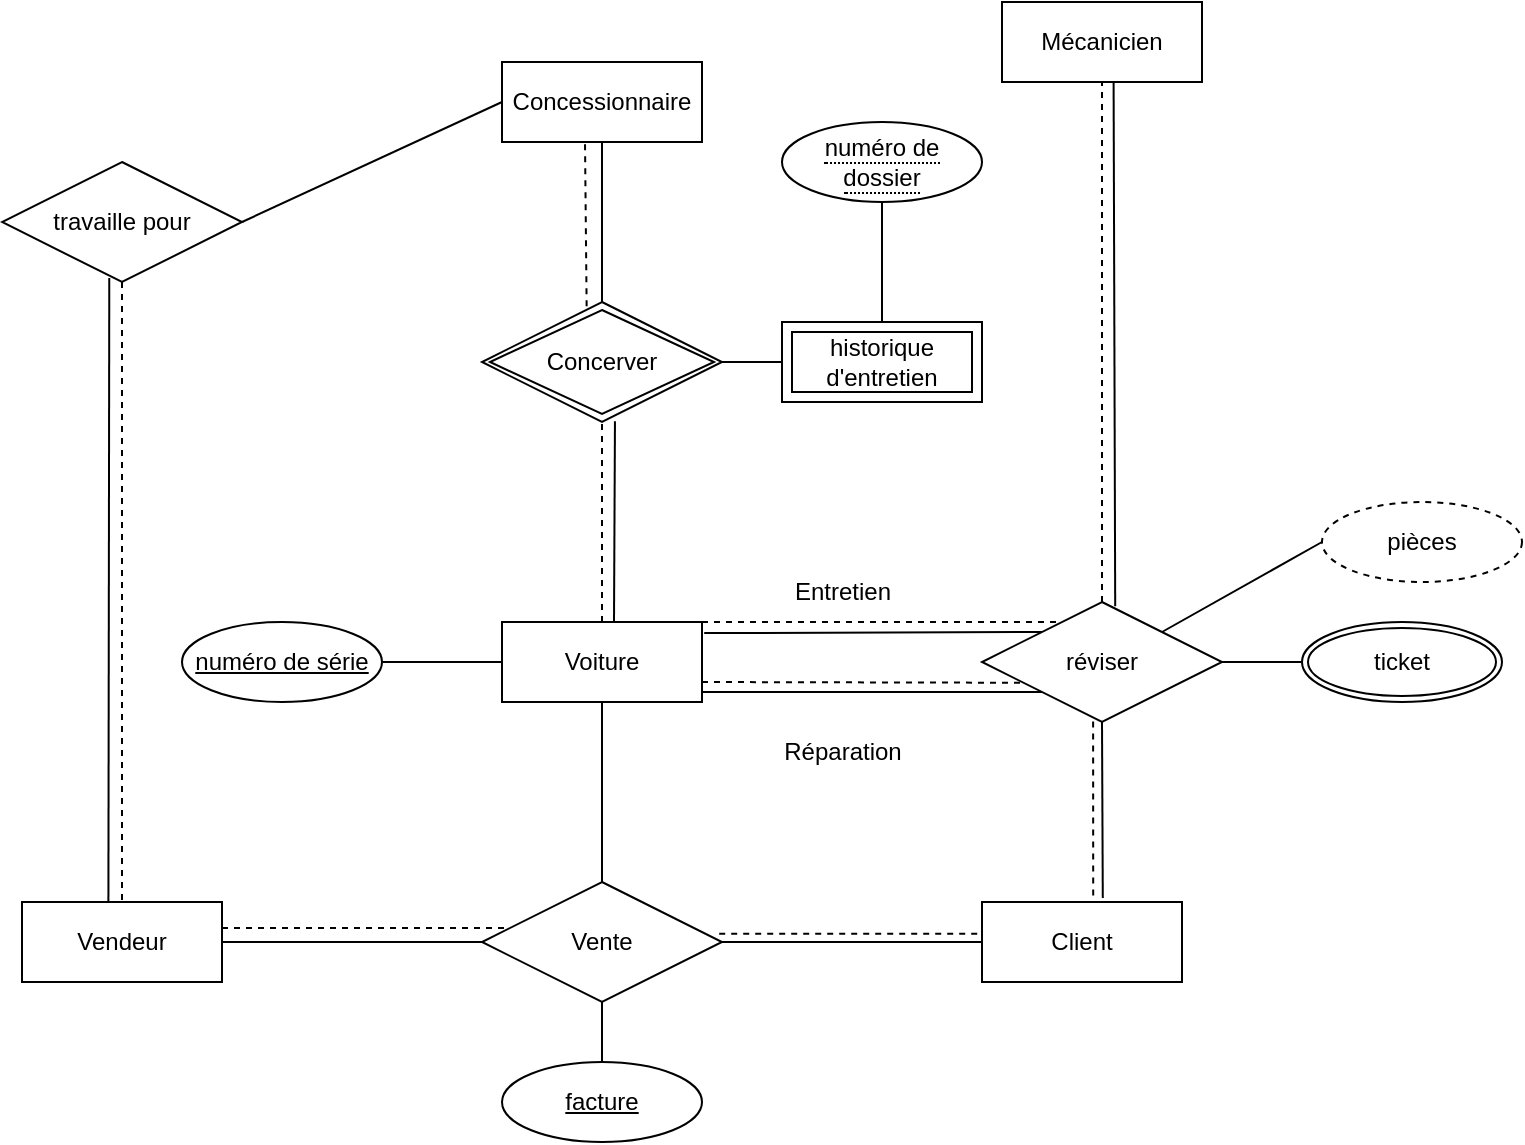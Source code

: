 <mxfile version="20.8.18" type="github" pages="3">
  <diagram id="R2lEEEUBdFMjLlhIrx00" name="Question 2">
    <mxGraphModel dx="1156" dy="1737" grid="1" gridSize="10" guides="1" tooltips="1" connect="1" arrows="1" fold="1" page="1" pageScale="1" pageWidth="850" pageHeight="1100" math="0" shadow="0" extFonts="Permanent Marker^https://fonts.googleapis.com/css?family=Permanent+Marker">
      <root>
        <mxCell id="0" />
        <mxCell id="1" parent="0" />
        <mxCell id="CKT0J3wuCYP9sG-c2fwP-2" value="Vendeur" style="whiteSpace=wrap;html=1;align=center;" parent="1" vertex="1">
          <mxGeometry x="400" y="330" width="100" height="40" as="geometry" />
        </mxCell>
        <mxCell id="CKT0J3wuCYP9sG-c2fwP-11" value="Voiture" style="whiteSpace=wrap;html=1;align=center;" parent="1" vertex="1">
          <mxGeometry x="640" y="190" width="100" height="40" as="geometry" />
        </mxCell>
        <mxCell id="CKT0J3wuCYP9sG-c2fwP-16" value="Vente" style="shape=rhombus;perimeter=rhombusPerimeter;whiteSpace=wrap;html=1;align=center;" parent="1" vertex="1">
          <mxGeometry x="630" y="320" width="120" height="60" as="geometry" />
        </mxCell>
        <mxCell id="CKT0J3wuCYP9sG-c2fwP-18" value="Client" style="whiteSpace=wrap;html=1;align=center;" parent="1" vertex="1">
          <mxGeometry x="880" y="330" width="100" height="40" as="geometry" />
        </mxCell>
        <mxCell id="CKT0J3wuCYP9sG-c2fwP-19" value="" style="endArrow=none;dashed=1;html=1;rounded=0;exitX=-0.024;exitY=0.397;exitDx=0;exitDy=0;entryX=0.966;entryY=0.432;entryDx=0;entryDy=0;entryPerimeter=0;exitPerimeter=0;" parent="1" source="CKT0J3wuCYP9sG-c2fwP-18" target="CKT0J3wuCYP9sG-c2fwP-16" edge="1">
          <mxGeometry width="50" height="50" relative="1" as="geometry">
            <mxPoint x="420" y="440" as="sourcePoint" />
            <mxPoint x="750" y="340" as="targetPoint" />
            <Array as="points" />
          </mxGeometry>
        </mxCell>
        <mxCell id="CKT0J3wuCYP9sG-c2fwP-20" value="" style="endArrow=none;html=1;rounded=0;entryX=1;entryY=0.5;entryDx=0;entryDy=0;exitX=0;exitY=0.5;exitDx=0;exitDy=0;" parent="1" edge="1" target="CKT0J3wuCYP9sG-c2fwP-16" source="CKT0J3wuCYP9sG-c2fwP-18">
          <mxGeometry width="50" height="50" relative="1" as="geometry">
            <mxPoint x="840" y="340" as="sourcePoint" />
            <mxPoint x="690" y="380" as="targetPoint" />
            <Array as="points" />
          </mxGeometry>
        </mxCell>
        <mxCell id="CKT0J3wuCYP9sG-c2fwP-21" value="" style="endArrow=none;html=1;rounded=0;entryX=0.5;entryY=1;entryDx=0;entryDy=0;" parent="1" source="CKT0J3wuCYP9sG-c2fwP-16" target="CKT0J3wuCYP9sG-c2fwP-11" edge="1">
          <mxGeometry width="50" height="50" relative="1" as="geometry">
            <mxPoint x="420" y="440" as="sourcePoint" />
            <mxPoint x="470" y="390" as="targetPoint" />
          </mxGeometry>
        </mxCell>
        <mxCell id="CKT0J3wuCYP9sG-c2fwP-27" value="réviser" style="shape=rhombus;perimeter=rhombusPerimeter;whiteSpace=wrap;html=1;align=center;" parent="1" vertex="1">
          <mxGeometry x="880" y="180" width="120" height="60" as="geometry" />
        </mxCell>
        <mxCell id="CKT0J3wuCYP9sG-c2fwP-28" value="" style="endArrow=none;html=1;rounded=0;exitX=0.5;exitY=1;exitDx=0;exitDy=0;entryX=0.604;entryY=-0.051;entryDx=0;entryDy=0;entryPerimeter=0;" parent="1" source="CKT0J3wuCYP9sG-c2fwP-27" target="CKT0J3wuCYP9sG-c2fwP-18" edge="1">
          <mxGeometry width="50" height="50" relative="1" as="geometry">
            <mxPoint x="420" y="440" as="sourcePoint" />
            <mxPoint x="900" y="330" as="targetPoint" />
          </mxGeometry>
        </mxCell>
        <mxCell id="CKT0J3wuCYP9sG-c2fwP-29" value="" style="endArrow=none;dashed=1;html=1;rounded=0;exitX=0.463;exitY=0.995;exitDx=0;exitDy=0;exitPerimeter=0;entryX=0.556;entryY=-0.068;entryDx=0;entryDy=0;entryPerimeter=0;" parent="1" source="CKT0J3wuCYP9sG-c2fwP-27" target="CKT0J3wuCYP9sG-c2fwP-18" edge="1">
          <mxGeometry width="50" height="50" relative="1" as="geometry">
            <mxPoint x="420" y="440" as="sourcePoint" />
            <mxPoint x="640" y="480" as="targetPoint" />
          </mxGeometry>
        </mxCell>
        <mxCell id="CKT0J3wuCYP9sG-c2fwP-32" value="Entretien" style="text;html=1;align=center;verticalAlign=middle;resizable=0;points=[];autosize=1;strokeColor=none;fillColor=none;" parent="1" vertex="1">
          <mxGeometry x="775" y="160" width="70" height="30" as="geometry" />
        </mxCell>
        <mxCell id="CKT0J3wuCYP9sG-c2fwP-33" value="Réparation" style="text;html=1;align=center;verticalAlign=middle;resizable=0;points=[];autosize=1;strokeColor=none;fillColor=none;" parent="1" vertex="1">
          <mxGeometry x="770" y="240" width="80" height="30" as="geometry" />
        </mxCell>
        <mxCell id="WAp2GSnLnGI5yMCY9LL8-2" value="" style="endArrow=none;html=1;rounded=0;exitX=0;exitY=0;exitDx=0;exitDy=0;entryX=1.011;entryY=0.139;entryDx=0;entryDy=0;entryPerimeter=0;" edge="1" parent="1" source="CKT0J3wuCYP9sG-c2fwP-27" target="CKT0J3wuCYP9sG-c2fwP-11">
          <mxGeometry width="50" height="50" relative="1" as="geometry">
            <mxPoint x="610" y="310" as="sourcePoint" />
            <mxPoint x="740" y="235" as="targetPoint" />
          </mxGeometry>
        </mxCell>
        <mxCell id="WAp2GSnLnGI5yMCY9LL8-3" value="" style="endArrow=none;dashed=1;html=1;rounded=0;entryX=0.333;entryY=0.167;entryDx=0;entryDy=0;exitX=1;exitY=0;exitDx=0;exitDy=0;entryPerimeter=0;" edge="1" parent="1" source="CKT0J3wuCYP9sG-c2fwP-11" target="CKT0J3wuCYP9sG-c2fwP-27">
          <mxGeometry width="50" height="50" relative="1" as="geometry">
            <mxPoint x="610" y="310" as="sourcePoint" />
            <mxPoint x="660" y="260" as="targetPoint" />
            <Array as="points" />
          </mxGeometry>
        </mxCell>
        <mxCell id="WAp2GSnLnGI5yMCY9LL8-5" value="" style="endArrow=none;dashed=1;html=1;rounded=0;entryX=0.181;entryY=0.673;entryDx=0;entryDy=0;exitX=1;exitY=0.75;exitDx=0;exitDy=0;entryPerimeter=0;" edge="1" parent="1" source="CKT0J3wuCYP9sG-c2fwP-11" target="CKT0J3wuCYP9sG-c2fwP-27">
          <mxGeometry width="50" height="50" relative="1" as="geometry">
            <mxPoint x="610" y="310" as="sourcePoint" />
            <mxPoint x="660" y="260" as="targetPoint" />
          </mxGeometry>
        </mxCell>
        <mxCell id="WAp2GSnLnGI5yMCY9LL8-6" value="" style="endArrow=none;html=1;rounded=0;entryX=0;entryY=1;entryDx=0;entryDy=0;" edge="1" parent="1" target="CKT0J3wuCYP9sG-c2fwP-27">
          <mxGeometry width="50" height="50" relative="1" as="geometry">
            <mxPoint x="740" y="225" as="sourcePoint" />
            <mxPoint x="660" y="260" as="targetPoint" />
          </mxGeometry>
        </mxCell>
        <mxCell id="WAp2GSnLnGI5yMCY9LL8-8" value="Concessionnaire" style="whiteSpace=wrap;html=1;align=center;" vertex="1" parent="1">
          <mxGeometry x="640" y="-90" width="100" height="40" as="geometry" />
        </mxCell>
        <mxCell id="WAp2GSnLnGI5yMCY9LL8-9" value="travaille pour" style="shape=rhombus;perimeter=rhombusPerimeter;whiteSpace=wrap;html=1;align=center;" vertex="1" parent="1">
          <mxGeometry x="390" y="-40" width="120" height="60" as="geometry" />
        </mxCell>
        <mxCell id="WAp2GSnLnGI5yMCY9LL8-10" value="" style="endArrow=none;html=1;rounded=0;exitX=0.432;exitY=0.012;exitDx=0;exitDy=0;entryX=0.447;entryY=0.967;entryDx=0;entryDy=0;entryPerimeter=0;exitPerimeter=0;" edge="1" parent="1" source="CKT0J3wuCYP9sG-c2fwP-2" target="WAp2GSnLnGI5yMCY9LL8-9">
          <mxGeometry width="50" height="50" relative="1" as="geometry">
            <mxPoint x="610" y="230" as="sourcePoint" />
            <mxPoint x="440" y="10" as="targetPoint" />
          </mxGeometry>
        </mxCell>
        <mxCell id="WAp2GSnLnGI5yMCY9LL8-11" value="" style="endArrow=none;html=1;rounded=0;entryX=0;entryY=0.5;entryDx=0;entryDy=0;exitX=1;exitY=0.5;exitDx=0;exitDy=0;" edge="1" parent="1" source="WAp2GSnLnGI5yMCY9LL8-9" target="WAp2GSnLnGI5yMCY9LL8-8">
          <mxGeometry width="50" height="50" relative="1" as="geometry">
            <mxPoint x="610" y="230" as="sourcePoint" />
            <mxPoint x="660" y="180" as="targetPoint" />
          </mxGeometry>
        </mxCell>
        <mxCell id="WAp2GSnLnGI5yMCY9LL8-12" value="" style="endArrow=none;dashed=1;html=1;rounded=0;" edge="1" parent="1" target="CKT0J3wuCYP9sG-c2fwP-2">
          <mxGeometry width="50" height="50" relative="1" as="geometry">
            <mxPoint x="450" y="20" as="sourcePoint" />
            <mxPoint x="640" y="107" as="targetPoint" />
          </mxGeometry>
        </mxCell>
        <mxCell id="WAp2GSnLnGI5yMCY9LL8-15" value="facture" style="ellipse;whiteSpace=wrap;html=1;align=center;fontStyle=4;" vertex="1" parent="1">
          <mxGeometry x="640" y="410" width="100" height="40" as="geometry" />
        </mxCell>
        <mxCell id="WAp2GSnLnGI5yMCY9LL8-16" value="" style="endArrow=none;html=1;rounded=0;entryX=0.5;entryY=1;entryDx=0;entryDy=0;" edge="1" parent="1" source="WAp2GSnLnGI5yMCY9LL8-15" target="CKT0J3wuCYP9sG-c2fwP-16">
          <mxGeometry width="50" height="50" relative="1" as="geometry">
            <mxPoint x="340" y="280" as="sourcePoint" />
            <mxPoint x="340" y="250" as="targetPoint" />
          </mxGeometry>
        </mxCell>
        <mxCell id="WAp2GSnLnGI5yMCY9LL8-19" value="" style="endArrow=none;dashed=1;html=1;rounded=0;entryX=0.096;entryY=0.383;entryDx=0;entryDy=0;entryPerimeter=0;" edge="1" parent="1" target="CKT0J3wuCYP9sG-c2fwP-16">
          <mxGeometry width="50" height="50" relative="1" as="geometry">
            <mxPoint x="500" y="343" as="sourcePoint" />
            <mxPoint x="690" y="190" as="targetPoint" />
          </mxGeometry>
        </mxCell>
        <mxCell id="WAp2GSnLnGI5yMCY9LL8-21" value="" style="endArrow=none;html=1;rounded=0;exitX=1;exitY=0.5;exitDx=0;exitDy=0;" edge="1" parent="1" source="CKT0J3wuCYP9sG-c2fwP-2" target="CKT0J3wuCYP9sG-c2fwP-16">
          <mxGeometry width="50" height="50" relative="1" as="geometry">
            <mxPoint x="510" y="360" as="sourcePoint" />
            <mxPoint x="690" y="170" as="targetPoint" />
          </mxGeometry>
        </mxCell>
        <mxCell id="WAp2GSnLnGI5yMCY9LL8-23" value="ticket" style="ellipse;shape=doubleEllipse;margin=3;whiteSpace=wrap;html=1;align=center;" vertex="1" parent="1">
          <mxGeometry x="1040" y="190" width="100" height="40" as="geometry" />
        </mxCell>
        <mxCell id="WAp2GSnLnGI5yMCY9LL8-33" value="numéro de série" style="ellipse;whiteSpace=wrap;html=1;align=center;fontStyle=4;" vertex="1" parent="1">
          <mxGeometry x="480" y="190" width="100" height="40" as="geometry" />
        </mxCell>
        <mxCell id="WAp2GSnLnGI5yMCY9LL8-34" value="" style="endArrow=none;html=1;rounded=0;exitX=1;exitY=0.5;exitDx=0;exitDy=0;entryX=0;entryY=0.5;entryDx=0;entryDy=0;" edge="1" parent="1" source="WAp2GSnLnGI5yMCY9LL8-33" target="CKT0J3wuCYP9sG-c2fwP-11">
          <mxGeometry width="50" height="50" relative="1" as="geometry">
            <mxPoint x="640" y="220" as="sourcePoint" />
            <mxPoint x="690" y="170" as="targetPoint" />
          </mxGeometry>
        </mxCell>
        <mxCell id="WAp2GSnLnGI5yMCY9LL8-35" value="Mécanicien" style="whiteSpace=wrap;html=1;align=center;" vertex="1" parent="1">
          <mxGeometry x="890" y="-120" width="100" height="40" as="geometry" />
        </mxCell>
        <mxCell id="WAp2GSnLnGI5yMCY9LL8-36" value="" style="endArrow=none;html=1;rounded=0;entryX=0.558;entryY=0.992;entryDx=0;entryDy=0;entryPerimeter=0;exitX=0.555;exitY=0.036;exitDx=0;exitDy=0;exitPerimeter=0;" edge="1" parent="1" source="CKT0J3wuCYP9sG-c2fwP-27" target="WAp2GSnLnGI5yMCY9LL8-35">
          <mxGeometry width="50" height="50" relative="1" as="geometry">
            <mxPoint x="970" y="220" as="sourcePoint" />
            <mxPoint x="1020" y="170" as="targetPoint" />
          </mxGeometry>
        </mxCell>
        <mxCell id="WAp2GSnLnGI5yMCY9LL8-37" value="" style="endArrow=none;dashed=1;html=1;rounded=0;entryX=0.5;entryY=1;entryDx=0;entryDy=0;exitX=0.5;exitY=0;exitDx=0;exitDy=0;" edge="1" parent="1" source="CKT0J3wuCYP9sG-c2fwP-27" target="WAp2GSnLnGI5yMCY9LL8-35">
          <mxGeometry width="50" height="50" relative="1" as="geometry">
            <mxPoint x="970" y="220" as="sourcePoint" />
            <mxPoint x="1020" y="170" as="targetPoint" />
          </mxGeometry>
        </mxCell>
        <mxCell id="WAp2GSnLnGI5yMCY9LL8-41" value="" style="endArrow=none;html=1;rounded=0;entryX=0;entryY=0.5;entryDx=0;entryDy=0;" edge="1" parent="1" target="WAp2GSnLnGI5yMCY9LL8-23">
          <mxGeometry width="50" height="50" relative="1" as="geometry">
            <mxPoint x="1000" y="210" as="sourcePoint" />
            <mxPoint x="780" y="170" as="targetPoint" />
          </mxGeometry>
        </mxCell>
        <mxCell id="WAp2GSnLnGI5yMCY9LL8-42" value="pièces" style="ellipse;whiteSpace=wrap;html=1;align=center;dashed=1;" vertex="1" parent="1">
          <mxGeometry x="1050" y="130" width="100" height="40" as="geometry" />
        </mxCell>
        <mxCell id="WAp2GSnLnGI5yMCY9LL8-43" value="" style="endArrow=none;html=1;rounded=0;entryX=0;entryY=0.5;entryDx=0;entryDy=0;exitX=1;exitY=0;exitDx=0;exitDy=0;" edge="1" parent="1" source="CKT0J3wuCYP9sG-c2fwP-27" target="WAp2GSnLnGI5yMCY9LL8-42">
          <mxGeometry width="50" height="50" relative="1" as="geometry">
            <mxPoint x="730" y="220" as="sourcePoint" />
            <mxPoint x="780" y="170" as="targetPoint" />
          </mxGeometry>
        </mxCell>
        <mxCell id="WAp2GSnLnGI5yMCY9LL8-44" value="historique d&#39;entretien" style="shape=ext;margin=3;double=1;whiteSpace=wrap;html=1;align=center;" vertex="1" parent="1">
          <mxGeometry x="780" y="40" width="100" height="40" as="geometry" />
        </mxCell>
        <mxCell id="WAp2GSnLnGI5yMCY9LL8-45" value="Concerver" style="shape=rhombus;double=1;perimeter=rhombusPerimeter;whiteSpace=wrap;html=1;align=center;" vertex="1" parent="1">
          <mxGeometry x="630" y="30" width="120" height="60" as="geometry" />
        </mxCell>
        <mxCell id="WAp2GSnLnGI5yMCY9LL8-47" value="" style="endArrow=none;dashed=1;html=1;rounded=0;entryX=0.415;entryY=0.992;entryDx=0;entryDy=0;entryPerimeter=0;exitX=0.436;exitY=0.036;exitDx=0;exitDy=0;exitPerimeter=0;" edge="1" parent="1" source="WAp2GSnLnGI5yMCY9LL8-45" target="WAp2GSnLnGI5yMCY9LL8-8">
          <mxGeometry width="50" height="50" relative="1" as="geometry">
            <mxPoint x="730" y="150" as="sourcePoint" />
            <mxPoint x="780" y="100" as="targetPoint" />
          </mxGeometry>
        </mxCell>
        <mxCell id="WAp2GSnLnGI5yMCY9LL8-48" value="" style="endArrow=none;html=1;rounded=0;entryX=0.5;entryY=1;entryDx=0;entryDy=0;exitX=0.5;exitY=0;exitDx=0;exitDy=0;" edge="1" parent="1" source="WAp2GSnLnGI5yMCY9LL8-45" target="WAp2GSnLnGI5yMCY9LL8-8">
          <mxGeometry width="50" height="50" relative="1" as="geometry">
            <mxPoint x="730" y="150" as="sourcePoint" />
            <mxPoint x="780" y="100" as="targetPoint" />
          </mxGeometry>
        </mxCell>
        <mxCell id="WAp2GSnLnGI5yMCY9LL8-49" value="" style="endArrow=none;html=1;rounded=0;exitX=1;exitY=0.5;exitDx=0;exitDy=0;entryX=0;entryY=0.5;entryDx=0;entryDy=0;" edge="1" parent="1" source="WAp2GSnLnGI5yMCY9LL8-45" target="WAp2GSnLnGI5yMCY9LL8-44">
          <mxGeometry width="50" height="50" relative="1" as="geometry">
            <mxPoint x="730" y="60" as="sourcePoint" />
            <mxPoint x="780" y="10" as="targetPoint" />
          </mxGeometry>
        </mxCell>
        <mxCell id="WAp2GSnLnGI5yMCY9LL8-50" value="&lt;span style=&quot;border-bottom: 1px dotted&quot;&gt;numéro de dossier&lt;/span&gt;" style="ellipse;whiteSpace=wrap;html=1;align=center;" vertex="1" parent="1">
          <mxGeometry x="780" y="-60" width="100" height="40" as="geometry" />
        </mxCell>
        <mxCell id="WAp2GSnLnGI5yMCY9LL8-51" value="" style="endArrow=none;html=1;rounded=0;exitX=0.5;exitY=1;exitDx=0;exitDy=0;entryX=0.5;entryY=0;entryDx=0;entryDy=0;" edge="1" parent="1" source="WAp2GSnLnGI5yMCY9LL8-50" target="WAp2GSnLnGI5yMCY9LL8-44">
          <mxGeometry width="50" height="50" relative="1" as="geometry">
            <mxPoint x="730" y="150" as="sourcePoint" />
            <mxPoint x="780" y="100" as="targetPoint" />
          </mxGeometry>
        </mxCell>
        <mxCell id="WAp2GSnLnGI5yMCY9LL8-52" value="" style="endArrow=none;html=1;rounded=0;entryX=0.554;entryY=0.994;entryDx=0;entryDy=0;entryPerimeter=0;" edge="1" parent="1" target="WAp2GSnLnGI5yMCY9LL8-45">
          <mxGeometry width="50" height="50" relative="1" as="geometry">
            <mxPoint x="696" y="190" as="sourcePoint" />
            <mxPoint x="780" y="90" as="targetPoint" />
          </mxGeometry>
        </mxCell>
        <mxCell id="WAp2GSnLnGI5yMCY9LL8-54" value="" style="endArrow=none;dashed=1;html=1;rounded=0;entryX=0.5;entryY=1;entryDx=0;entryDy=0;exitX=0.5;exitY=0;exitDx=0;exitDy=0;" edge="1" parent="1" source="CKT0J3wuCYP9sG-c2fwP-11" target="WAp2GSnLnGI5yMCY9LL8-45">
          <mxGeometry width="50" height="50" relative="1" as="geometry">
            <mxPoint x="730" y="140" as="sourcePoint" />
            <mxPoint x="780" y="90" as="targetPoint" />
          </mxGeometry>
        </mxCell>
      </root>
    </mxGraphModel>
  </diagram>
  <diagram id="N74HanyjJWlnVxGZYV-Z" name="Question 3">
    <mxGraphModel dx="2214" dy="764" grid="1" gridSize="10" guides="1" tooltips="1" connect="1" arrows="1" fold="1" page="1" pageScale="1" pageWidth="827" pageHeight="1169" math="0" shadow="0">
      <root>
        <mxCell id="0" />
        <mxCell id="1" parent="0" />
        <mxCell id="J3cAqE7yHwT8J72b5WB8-1" value="Fraternité" style="whiteSpace=wrap;html=1;align=center;" vertex="1" parent="1">
          <mxGeometry x="570" y="360" width="100" height="40" as="geometry" />
        </mxCell>
        <mxCell id="J3cAqE7yHwT8J72b5WB8-2" value="Frère" style="whiteSpace=wrap;html=1;align=center;" vertex="1" parent="1">
          <mxGeometry x="150" y="360" width="100" height="40" as="geometry" />
        </mxCell>
        <mxCell id="J3cAqE7yHwT8J72b5WB8-3" value="Membre" style="shape=rhombus;perimeter=rhombusPerimeter;whiteSpace=wrap;html=1;align=center;" vertex="1" parent="1">
          <mxGeometry x="354" y="350" width="120" height="60" as="geometry" />
        </mxCell>
        <mxCell id="J3cAqE7yHwT8J72b5WB8-4" value="" style="endArrow=none;html=1;rounded=0;exitX=1;exitY=0.5;exitDx=0;exitDy=0;entryX=0;entryY=0.5;entryDx=0;entryDy=0;" edge="1" parent="1" source="J3cAqE7yHwT8J72b5WB8-2" target="J3cAqE7yHwT8J72b5WB8-3">
          <mxGeometry width="50" height="50" relative="1" as="geometry">
            <mxPoint x="400" y="420" as="sourcePoint" />
            <mxPoint x="450" y="370" as="targetPoint" />
          </mxGeometry>
        </mxCell>
        <mxCell id="J3cAqE7yHwT8J72b5WB8-5" value="" style="endArrow=none;html=1;rounded=0;entryX=0;entryY=0.5;entryDx=0;entryDy=0;exitX=1;exitY=0.5;exitDx=0;exitDy=0;" edge="1" parent="1" source="J3cAqE7yHwT8J72b5WB8-3" target="J3cAqE7yHwT8J72b5WB8-1">
          <mxGeometry width="50" height="50" relative="1" as="geometry">
            <mxPoint x="400" y="420" as="sourcePoint" />
            <mxPoint x="450" y="370" as="targetPoint" />
          </mxGeometry>
        </mxCell>
        <mxCell id="J3cAqE7yHwT8J72b5WB8-6" value="" style="endArrow=none;dashed=1;html=1;rounded=0;exitX=0.944;exitY=0.383;exitDx=0;exitDy=0;exitPerimeter=0;" edge="1" parent="1" source="J3cAqE7yHwT8J72b5WB8-3">
          <mxGeometry width="50" height="50" relative="1" as="geometry">
            <mxPoint x="400" y="420" as="sourcePoint" />
            <mxPoint x="570" y="373" as="targetPoint" />
          </mxGeometry>
        </mxCell>
        <mxCell id="J3cAqE7yHwT8J72b5WB8-7" value="Diriger" style="shape=rhombus;perimeter=rhombusPerimeter;whiteSpace=wrap;html=1;align=center;" vertex="1" parent="1">
          <mxGeometry x="740" y="270" width="120" height="60" as="geometry" />
        </mxCell>
        <mxCell id="J3cAqE7yHwT8J72b5WB8-8" value="" style="endArrow=none;html=1;rounded=0;exitX=0.5;exitY=0;exitDx=0;exitDy=0;entryX=0.5;entryY=1;entryDx=0;entryDy=0;" edge="1" parent="1" source="J3cAqE7yHwT8J72b5WB8-1" target="J3cAqE7yHwT8J72b5WB8-7">
          <mxGeometry width="50" height="50" relative="1" as="geometry">
            <mxPoint x="400" y="320" as="sourcePoint" />
            <mxPoint x="450" y="270" as="targetPoint" />
          </mxGeometry>
        </mxCell>
        <mxCell id="J3cAqE7yHwT8J72b5WB8-9" value="Conseil exécutif" style="whiteSpace=wrap;html=1;align=center;" vertex="1" parent="1">
          <mxGeometry x="840" y="190" width="100" height="40" as="geometry" />
        </mxCell>
        <mxCell id="J3cAqE7yHwT8J72b5WB8-10" value="" style="endArrow=none;html=1;rounded=0;entryX=0.5;entryY=1;entryDx=0;entryDy=0;" edge="1" parent="1" source="J3cAqE7yHwT8J72b5WB8-7" target="J3cAqE7yHwT8J72b5WB8-9">
          <mxGeometry width="50" height="50" relative="1" as="geometry">
            <mxPoint x="400" y="320" as="sourcePoint" />
            <mxPoint x="450" y="270" as="targetPoint" />
          </mxGeometry>
        </mxCell>
        <mxCell id="J3cAqE7yHwT8J72b5WB8-11" value="&lt;u&gt;président&lt;/u&gt;" style="ellipse;whiteSpace=wrap;html=1;align=center;" vertex="1" parent="1">
          <mxGeometry x="750" y="80" width="100" height="40" as="geometry" />
        </mxCell>
        <mxCell id="J3cAqE7yHwT8J72b5WB8-12" value="" style="endArrow=none;html=1;rounded=0;entryX=0.557;entryY=1.033;entryDx=0;entryDy=0;entryPerimeter=0;exitX=0;exitY=0;exitDx=0;exitDy=0;" edge="1" parent="1" source="J3cAqE7yHwT8J72b5WB8-9" target="J3cAqE7yHwT8J72b5WB8-11">
          <mxGeometry width="50" height="50" relative="1" as="geometry">
            <mxPoint x="400" y="320" as="sourcePoint" />
            <mxPoint x="450" y="270" as="targetPoint" />
          </mxGeometry>
        </mxCell>
        <mxCell id="J3cAqE7yHwT8J72b5WB8-13" value="&lt;u&gt;vice-président&lt;/u&gt;" style="ellipse;whiteSpace=wrap;html=1;align=center;" vertex="1" parent="1">
          <mxGeometry x="880" y="70" width="100" height="40" as="geometry" />
        </mxCell>
        <mxCell id="J3cAqE7yHwT8J72b5WB8-14" value="" style="endArrow=none;html=1;rounded=0;entryX=0.5;entryY=0;entryDx=0;entryDy=0;exitX=0.5;exitY=1;exitDx=0;exitDy=0;" edge="1" parent="1" source="J3cAqE7yHwT8J72b5WB8-13" target="J3cAqE7yHwT8J72b5WB8-9">
          <mxGeometry width="50" height="50" relative="1" as="geometry">
            <mxPoint x="400" y="320" as="sourcePoint" />
            <mxPoint x="450" y="270" as="targetPoint" />
          </mxGeometry>
        </mxCell>
        <mxCell id="J3cAqE7yHwT8J72b5WB8-15" value="&lt;u&gt;secrétaire&lt;/u&gt;" style="ellipse;whiteSpace=wrap;html=1;align=center;" vertex="1" parent="1">
          <mxGeometry x="970" y="130" width="100" height="40" as="geometry" />
        </mxCell>
        <mxCell id="J3cAqE7yHwT8J72b5WB8-16" value="" style="endArrow=none;html=1;rounded=0;entryX=0.5;entryY=1;entryDx=0;entryDy=0;exitX=1;exitY=0.5;exitDx=0;exitDy=0;" edge="1" parent="1" source="J3cAqE7yHwT8J72b5WB8-9" target="J3cAqE7yHwT8J72b5WB8-15">
          <mxGeometry width="50" height="50" relative="1" as="geometry">
            <mxPoint x="400" y="320" as="sourcePoint" />
            <mxPoint x="450" y="270" as="targetPoint" />
          </mxGeometry>
        </mxCell>
        <mxCell id="J3cAqE7yHwT8J72b5WB8-17" value="&lt;u&gt;trésorier&lt;/u&gt;" style="ellipse;whiteSpace=wrap;html=1;align=center;" vertex="1" parent="1">
          <mxGeometry x="1060" y="190" width="100" height="40" as="geometry" />
        </mxCell>
        <mxCell id="J3cAqE7yHwT8J72b5WB8-18" value="" style="endArrow=none;html=1;rounded=0;entryX=0;entryY=0.5;entryDx=0;entryDy=0;exitX=1;exitY=0.5;exitDx=0;exitDy=0;" edge="1" parent="1" source="J3cAqE7yHwT8J72b5WB8-9" target="J3cAqE7yHwT8J72b5WB8-17">
          <mxGeometry width="50" height="50" relative="1" as="geometry">
            <mxPoint x="400" y="320" as="sourcePoint" />
            <mxPoint x="450" y="270" as="targetPoint" />
          </mxGeometry>
        </mxCell>
        <mxCell id="J3cAqE7yHwT8J72b5WB8-20" value="Branche" style="shape=rhombus;double=1;perimeter=rhombusPerimeter;whiteSpace=wrap;html=1;align=center;" vertex="1" parent="1">
          <mxGeometry x="480" y="450" width="120" height="60" as="geometry" />
        </mxCell>
        <mxCell id="J3cAqE7yHwT8J72b5WB8-21" value="" style="endArrow=none;html=1;rounded=0;entryX=0.5;entryY=1;entryDx=0;entryDy=0;exitX=0.5;exitY=0;exitDx=0;exitDy=0;" edge="1" parent="1" source="J3cAqE7yHwT8J72b5WB8-20" target="J3cAqE7yHwT8J72b5WB8-1">
          <mxGeometry width="50" height="50" relative="1" as="geometry">
            <mxPoint x="400" y="520" as="sourcePoint" />
            <mxPoint x="450" y="470" as="targetPoint" />
          </mxGeometry>
        </mxCell>
        <mxCell id="J3cAqE7yHwT8J72b5WB8-22" value="" style="endArrow=none;dashed=1;html=1;rounded=0;exitX=0.429;exitY=0.05;exitDx=0;exitDy=0;exitPerimeter=0;" edge="1" parent="1" source="J3cAqE7yHwT8J72b5WB8-20">
          <mxGeometry width="50" height="50" relative="1" as="geometry">
            <mxPoint x="620" y="460" as="sourcePoint" />
            <mxPoint x="611" y="400" as="targetPoint" />
          </mxGeometry>
        </mxCell>
        <mxCell id="J3cAqE7yHwT8J72b5WB8-24" value="chapitre" style="shape=ext;margin=3;double=1;whiteSpace=wrap;html=1;align=center;" vertex="1" parent="1">
          <mxGeometry x="270" y="460" width="100" height="40" as="geometry" />
        </mxCell>
        <mxCell id="J3cAqE7yHwT8J72b5WB8-25" value="" style="endArrow=none;html=1;rounded=0;entryX=0;entryY=0.5;entryDx=0;entryDy=0;exitX=1;exitY=0.5;exitDx=0;exitDy=0;" edge="1" parent="1" source="J3cAqE7yHwT8J72b5WB8-24" target="J3cAqE7yHwT8J72b5WB8-20">
          <mxGeometry width="50" height="50" relative="1" as="geometry">
            <mxPoint x="400" y="520" as="sourcePoint" />
            <mxPoint x="450" y="470" as="targetPoint" />
          </mxGeometry>
        </mxCell>
        <mxCell id="J3cAqE7yHwT8J72b5WB8-27" value="" style="endArrow=none;dashed=1;html=1;rounded=0;entryX=0.438;entryY=0.953;entryDx=0;entryDy=0;entryPerimeter=0;exitX=0.425;exitY=0.013;exitDx=0;exitDy=0;exitPerimeter=0;" edge="1" parent="1" source="J3cAqE7yHwT8J72b5WB8-24" target="J3cAqE7yHwT8J72b5WB8-3">
          <mxGeometry width="50" height="50" relative="1" as="geometry">
            <mxPoint x="400" y="520" as="sourcePoint" />
            <mxPoint x="450" y="470" as="targetPoint" />
          </mxGeometry>
        </mxCell>
        <mxCell id="J3cAqE7yHwT8J72b5WB8-28" value="" style="endArrow=none;html=1;rounded=0;entryX=0.5;entryY=1;entryDx=0;entryDy=0;exitX=0.5;exitY=0;exitDx=0;exitDy=0;" edge="1" parent="1" source="J3cAqE7yHwT8J72b5WB8-24" target="J3cAqE7yHwT8J72b5WB8-3">
          <mxGeometry width="50" height="50" relative="1" as="geometry">
            <mxPoint x="400" y="520" as="sourcePoint" />
            <mxPoint x="450" y="470" as="targetPoint" />
          </mxGeometry>
        </mxCell>
        <mxCell id="J3cAqE7yHwT8J72b5WB8-29" value="Événement" style="whiteSpace=wrap;html=1;align=center;" vertex="1" parent="1">
          <mxGeometry x="150" y="100" width="100" height="40" as="geometry" />
        </mxCell>
        <mxCell id="J3cAqE7yHwT8J72b5WB8-30" value="Organise" style="shape=rhombus;perimeter=rhombusPerimeter;whiteSpace=wrap;html=1;align=center;" vertex="1" parent="1">
          <mxGeometry x="474" y="110" width="120" height="60" as="geometry" />
        </mxCell>
        <mxCell id="J3cAqE7yHwT8J72b5WB8-31" value="" style="endArrow=none;html=1;rounded=0;exitX=0;exitY=0;exitDx=0;exitDy=0;entryX=0.957;entryY=0.578;entryDx=0;entryDy=0;entryPerimeter=0;" edge="1" parent="1" source="J3cAqE7yHwT8J72b5WB8-1" target="J3cAqE7yHwT8J72b5WB8-30">
          <mxGeometry width="50" height="50" relative="1" as="geometry">
            <mxPoint x="400" y="320" as="sourcePoint" />
            <mxPoint x="450" y="270" as="targetPoint" />
          </mxGeometry>
        </mxCell>
        <mxCell id="J3cAqE7yHwT8J72b5WB8-32" value="" style="endArrow=none;html=1;rounded=0;entryX=1;entryY=0.5;entryDx=0;entryDy=0;exitX=0.082;exitY=0.033;exitDx=0;exitDy=0;exitPerimeter=0;dashed=1;" edge="1" parent="1" source="J3cAqE7yHwT8J72b5WB8-1" target="J3cAqE7yHwT8J72b5WB8-30">
          <mxGeometry width="50" height="50" relative="1" as="geometry">
            <mxPoint x="400" y="320" as="sourcePoint" />
            <mxPoint x="450" y="270" as="targetPoint" />
          </mxGeometry>
        </mxCell>
        <mxCell id="J3cAqE7yHwT8J72b5WB8-34" value="" style="endArrow=none;html=1;rounded=0;exitX=1;exitY=0.5;exitDx=0;exitDy=0;entryX=0.304;entryY=0.175;entryDx=0;entryDy=0;entryPerimeter=0;" edge="1" parent="1" source="J3cAqE7yHwT8J72b5WB8-29" target="J3cAqE7yHwT8J72b5WB8-30">
          <mxGeometry width="50" height="50" relative="1" as="geometry">
            <mxPoint x="400" y="320" as="sourcePoint" />
            <mxPoint x="450" y="270" as="targetPoint" />
          </mxGeometry>
        </mxCell>
        <mxCell id="J3cAqE7yHwT8J72b5WB8-35" value="Participe" style="shape=rhombus;perimeter=rhombusPerimeter;whiteSpace=wrap;html=1;align=center;" vertex="1" parent="1">
          <mxGeometry x="140" y="240" width="120" height="60" as="geometry" />
        </mxCell>
        <mxCell id="J3cAqE7yHwT8J72b5WB8-37" value="" style="endArrow=none;dashed=1;html=1;rounded=0;exitX=0.5;exitY=0;exitDx=0;exitDy=0;entryX=0.5;entryY=1;entryDx=0;entryDy=0;" edge="1" parent="1" source="J3cAqE7yHwT8J72b5WB8-2" target="J3cAqE7yHwT8J72b5WB8-35">
          <mxGeometry width="50" height="50" relative="1" as="geometry">
            <mxPoint x="400" y="320" as="sourcePoint" />
            <mxPoint x="450" y="270" as="targetPoint" />
          </mxGeometry>
        </mxCell>
        <mxCell id="J3cAqE7yHwT8J72b5WB8-38" value="" style="endArrow=none;dashed=1;html=1;rounded=0;exitX=0.415;exitY=1.054;exitDx=0;exitDy=0;exitPerimeter=0;entryX=0.436;entryY=0.106;entryDx=0;entryDy=0;entryPerimeter=0;" edge="1" parent="1" source="J3cAqE7yHwT8J72b5WB8-29" target="J3cAqE7yHwT8J72b5WB8-35">
          <mxGeometry width="50" height="50" relative="1" as="geometry">
            <mxPoint x="400" y="320" as="sourcePoint" />
            <mxPoint x="450" y="270" as="targetPoint" />
          </mxGeometry>
        </mxCell>
        <mxCell id="J3cAqE7yHwT8J72b5WB8-39" value="" style="endArrow=none;html=1;rounded=0;exitX=0.5;exitY=1;exitDx=0;exitDy=0;entryX=0.5;entryY=0;entryDx=0;entryDy=0;" edge="1" parent="1" source="J3cAqE7yHwT8J72b5WB8-29" target="J3cAqE7yHwT8J72b5WB8-35">
          <mxGeometry width="50" height="50" relative="1" as="geometry">
            <mxPoint x="400" y="320" as="sourcePoint" />
            <mxPoint x="450" y="270" as="targetPoint" />
          </mxGeometry>
        </mxCell>
        <mxCell id="J3cAqE7yHwT8J72b5WB8-40" value="Sponsor" style="ellipse;whiteSpace=wrap;html=1;align=center;dashed=1;" vertex="1" parent="1">
          <mxGeometry x="150" y="10" width="100" height="40" as="geometry" />
        </mxCell>
        <mxCell id="J3cAqE7yHwT8J72b5WB8-41" value="" style="endArrow=none;html=1;rounded=0;entryX=0.5;entryY=1;entryDx=0;entryDy=0;" edge="1" parent="1" source="J3cAqE7yHwT8J72b5WB8-29" target="J3cAqE7yHwT8J72b5WB8-40">
          <mxGeometry width="50" height="50" relative="1" as="geometry">
            <mxPoint x="400" y="320" as="sourcePoint" />
            <mxPoint x="450" y="270" as="targetPoint" />
          </mxGeometry>
        </mxCell>
        <mxCell id="J3cAqE7yHwT8J72b5WB8-43" value="Collège" style="ellipse;whiteSpace=wrap;html=1;align=center;" vertex="1" parent="1">
          <mxGeometry x="-30" y="380" width="100" height="40" as="geometry" />
        </mxCell>
        <mxCell id="J3cAqE7yHwT8J72b5WB8-44" value="" style="endArrow=none;html=1;rounded=0;exitX=1;exitY=0.5;exitDx=0;exitDy=0;entryX=0;entryY=0.5;entryDx=0;entryDy=0;" edge="1" parent="1" source="J3cAqE7yHwT8J72b5WB8-43" target="J3cAqE7yHwT8J72b5WB8-2">
          <mxGeometry width="50" height="50" relative="1" as="geometry">
            <mxPoint x="400" y="320" as="sourcePoint" />
            <mxPoint x="450" y="270" as="targetPoint" />
          </mxGeometry>
        </mxCell>
        <mxCell id="J3cAqE7yHwT8J72b5WB8-45" value="Université" style="ellipse;whiteSpace=wrap;html=1;align=center;" vertex="1" parent="1">
          <mxGeometry x="10" y="440" width="100" height="40" as="geometry" />
        </mxCell>
        <mxCell id="J3cAqE7yHwT8J72b5WB8-46" value="" style="endArrow=none;html=1;rounded=0;exitX=1;exitY=0.5;exitDx=0;exitDy=0;entryX=0;entryY=1;entryDx=0;entryDy=0;" edge="1" parent="1" source="J3cAqE7yHwT8J72b5WB8-45" target="J3cAqE7yHwT8J72b5WB8-2">
          <mxGeometry width="50" height="50" relative="1" as="geometry">
            <mxPoint x="400" y="320" as="sourcePoint" />
            <mxPoint x="450" y="270" as="targetPoint" />
          </mxGeometry>
        </mxCell>
        <mxCell id="J3cAqE7yHwT8J72b5WB8-47" value="Cycle" style="ellipse;whiteSpace=wrap;html=1;align=center;" vertex="1" parent="1">
          <mxGeometry x="10" y="510" width="100" height="40" as="geometry" />
        </mxCell>
        <mxCell id="J3cAqE7yHwT8J72b5WB8-48" value="" style="endArrow=none;html=1;rounded=0;exitX=0.5;exitY=0;exitDx=0;exitDy=0;entryX=0.5;entryY=1;entryDx=0;entryDy=0;" edge="1" parent="1" source="J3cAqE7yHwT8J72b5WB8-47" target="J3cAqE7yHwT8J72b5WB8-45">
          <mxGeometry width="50" height="50" relative="1" as="geometry">
            <mxPoint x="400" y="320" as="sourcePoint" />
            <mxPoint x="450" y="270" as="targetPoint" />
          </mxGeometry>
        </mxCell>
        <mxCell id="J3cAqE7yHwT8J72b5WB8-49" value="" style="endArrow=none;html=1;rounded=0;exitX=0;exitY=0;exitDx=0;exitDy=0;entryX=0.669;entryY=0.869;entryDx=0;entryDy=0;entryPerimeter=0;" edge="1" parent="1" source="J3cAqE7yHwT8J72b5WB8-2" target="J3cAqE7yHwT8J72b5WB8-51">
          <mxGeometry width="50" height="50" relative="1" as="geometry">
            <mxPoint x="400" y="320" as="sourcePoint" />
            <mxPoint x="90" y="310" as="targetPoint" />
          </mxGeometry>
        </mxCell>
        <mxCell id="J3cAqE7yHwT8J72b5WB8-50" value="Cotisation" style="whiteSpace=wrap;html=1;align=center;" vertex="1" parent="1">
          <mxGeometry x="-50" y="200.0" width="100" height="40" as="geometry" />
        </mxCell>
        <mxCell id="J3cAqE7yHwT8J72b5WB8-51" value="Payer" style="shape=rhombus;perimeter=rhombusPerimeter;whiteSpace=wrap;html=1;align=center;" vertex="1" parent="1">
          <mxGeometry x="20" y="280" width="120" height="60" as="geometry" />
        </mxCell>
        <mxCell id="J3cAqE7yHwT8J72b5WB8-52" value="" style="endArrow=none;html=1;rounded=0;exitX=0.5;exitY=1;exitDx=0;exitDy=0;" edge="1" parent="1" source="J3cAqE7yHwT8J72b5WB8-50" target="J3cAqE7yHwT8J72b5WB8-51">
          <mxGeometry width="50" height="50" relative="1" as="geometry">
            <mxPoint x="400" y="320" as="sourcePoint" />
            <mxPoint x="450" y="270" as="targetPoint" />
          </mxGeometry>
        </mxCell>
        <mxCell id="J3cAqE7yHwT8J72b5WB8-53" value="" style="endArrow=none;dashed=1;html=1;rounded=0;exitX=0.603;exitY=1.075;exitDx=0;exitDy=0;exitPerimeter=0;entryX=0.385;entryY=0.147;entryDx=0;entryDy=0;entryPerimeter=0;" edge="1" parent="1" source="J3cAqE7yHwT8J72b5WB8-50" target="J3cAqE7yHwT8J72b5WB8-51">
          <mxGeometry width="50" height="50" relative="1" as="geometry">
            <mxPoint x="400" y="320" as="sourcePoint" />
            <mxPoint x="450" y="270" as="targetPoint" />
          </mxGeometry>
        </mxCell>
        <mxCell id="J3cAqE7yHwT8J72b5WB8-55" value="Alumni" style="whiteSpace=wrap;html=1;align=center;" vertex="1" parent="1">
          <mxGeometry x="364" y="250" width="100" height="40" as="geometry" />
        </mxCell>
        <mxCell id="J3cAqE7yHwT8J72b5WB8-58" value="" style="endArrow=none;html=1;rounded=0;" edge="1" parent="1" source="J3cAqE7yHwT8J72b5WB8-55">
          <mxGeometry width="50" height="50" relative="1" as="geometry">
            <mxPoint x="730" y="320" as="sourcePoint" />
            <mxPoint x="410" y="350" as="targetPoint" />
          </mxGeometry>
        </mxCell>
        <mxCell id="J3cAqE7yHwT8J72b5WB8-61" value="assigner" style="shape=rhombus;perimeter=rhombusPerimeter;whiteSpace=wrap;html=1;align=center;" vertex="1" parent="1">
          <mxGeometry x="620" y="510" width="120" height="60" as="geometry" />
        </mxCell>
        <mxCell id="J3cAqE7yHwT8J72b5WB8-62" value="" style="endArrow=none;html=1;rounded=0;entryX=0.862;entryY=0.992;entryDx=0;entryDy=0;exitX=0.333;exitY=0.167;exitDx=0;exitDy=0;exitPerimeter=0;entryPerimeter=0;" edge="1" parent="1" source="J3cAqE7yHwT8J72b5WB8-61" target="J3cAqE7yHwT8J72b5WB8-1">
          <mxGeometry width="50" height="50" relative="1" as="geometry">
            <mxPoint x="330" y="520" as="sourcePoint" />
            <mxPoint x="380" y="470" as="targetPoint" />
          </mxGeometry>
        </mxCell>
        <mxCell id="J3cAqE7yHwT8J72b5WB8-63" value="" style="endArrow=none;dashed=1;html=1;rounded=0;entryX=0.378;entryY=0.106;entryDx=0;entryDy=0;entryPerimeter=0;" edge="1" parent="1" target="J3cAqE7yHwT8J72b5WB8-61">
          <mxGeometry width="50" height="50" relative="1" as="geometry">
            <mxPoint x="660" y="400" as="sourcePoint" />
            <mxPoint x="380" y="470" as="targetPoint" />
          </mxGeometry>
        </mxCell>
        <mxCell id="J3cAqE7yHwT8J72b5WB8-64" value="" style="endArrow=none;html=1;rounded=0;exitX=0;exitY=0.5;exitDx=0;exitDy=0;entryX=1;entryY=0.5;entryDx=0;entryDy=0;" edge="1" parent="1" source="J3cAqE7yHwT8J72b5WB8-61" target="J3cAqE7yHwT8J72b5WB8-66">
          <mxGeometry width="50" height="50" relative="1" as="geometry">
            <mxPoint x="330" y="520" as="sourcePoint" />
            <mxPoint x="390" y="540" as="targetPoint" />
          </mxGeometry>
        </mxCell>
        <mxCell id="J3cAqE7yHwT8J72b5WB8-65" value="" style="endArrow=none;html=1;rounded=0;entryX=0.5;entryY=1;entryDx=0;entryDy=0;exitX=0.5;exitY=1;exitDx=0;exitDy=0;" edge="1" parent="1" source="J3cAqE7yHwT8J72b5WB8-61" target="J3cAqE7yHwT8J72b5WB8-2">
          <mxGeometry width="50" height="50" relative="1" as="geometry">
            <mxPoint x="230" y="640" as="sourcePoint" />
            <mxPoint x="380" y="470" as="targetPoint" />
            <Array as="points">
              <mxPoint x="680" y="640" />
              <mxPoint x="200" y="640" />
            </Array>
          </mxGeometry>
        </mxCell>
        <mxCell id="J3cAqE7yHwT8J72b5WB8-66" value="majeur" style="whiteSpace=wrap;html=1;align=center;" vertex="1" parent="1">
          <mxGeometry x="410" y="520" width="100" height="40" as="geometry" />
        </mxCell>
        <mxCell id="J3cAqE7yHwT8J72b5WB8-68" value="cours à suivre" style="ellipse;shape=doubleEllipse;margin=3;whiteSpace=wrap;html=1;align=center;" vertex="1" parent="1">
          <mxGeometry x="250" y="520" width="100" height="40" as="geometry" />
        </mxCell>
        <mxCell id="J3cAqE7yHwT8J72b5WB8-69" value="" style="endArrow=none;html=1;rounded=0;exitX=0;exitY=0.5;exitDx=0;exitDy=0;entryX=1;entryY=0.5;entryDx=0;entryDy=0;" edge="1" parent="1" source="J3cAqE7yHwT8J72b5WB8-66" target="J3cAqE7yHwT8J72b5WB8-68">
          <mxGeometry width="50" height="50" relative="1" as="geometry">
            <mxPoint x="330" y="520" as="sourcePoint" />
            <mxPoint x="380" y="470" as="targetPoint" />
          </mxGeometry>
        </mxCell>
        <mxCell id="J3cAqE7yHwT8J72b5WB8-70" value="" style="endArrow=none;dashed=1;html=1;rounded=0;entryX=1;entryY=0.75;entryDx=0;entryDy=0;" edge="1" parent="1" target="J3cAqE7yHwT8J72b5WB8-1">
          <mxGeometry width="50" height="50" relative="1" as="geometry">
            <mxPoint x="800" y="540" as="sourcePoint" />
            <mxPoint x="380" y="470" as="targetPoint" />
          </mxGeometry>
        </mxCell>
        <mxCell id="J3cAqE7yHwT8J72b5WB8-71" value="Suivre" style="shape=rhombus;perimeter=rhombusPerimeter;whiteSpace=wrap;html=1;align=center;" vertex="1" parent="1">
          <mxGeometry x="780" y="525" width="120" height="60" as="geometry" />
        </mxCell>
        <mxCell id="J3cAqE7yHwT8J72b5WB8-72" value="" style="endArrow=none;html=1;rounded=0;entryX=1;entryY=1;entryDx=0;entryDy=0;exitX=0.121;exitY=0.369;exitDx=0;exitDy=0;exitPerimeter=0;" edge="1" parent="1" source="J3cAqE7yHwT8J72b5WB8-71" target="J3cAqE7yHwT8J72b5WB8-1">
          <mxGeometry width="50" height="50" relative="1" as="geometry">
            <mxPoint x="330" y="520" as="sourcePoint" />
            <mxPoint x="380" y="470" as="targetPoint" />
          </mxGeometry>
        </mxCell>
        <mxCell id="J3cAqE7yHwT8J72b5WB8-73" value="" style="endArrow=none;html=1;rounded=0;entryX=1;entryY=0.5;entryDx=0;entryDy=0;" edge="1" parent="1" target="J3cAqE7yHwT8J72b5WB8-71">
          <mxGeometry width="50" height="50" relative="1" as="geometry">
            <mxPoint x="950" y="555" as="sourcePoint" />
            <mxPoint x="380" y="470" as="targetPoint" />
          </mxGeometry>
        </mxCell>
        <mxCell id="J3cAqE7yHwT8J72b5WB8-74" value="Note" style="whiteSpace=wrap;html=1;align=center;" vertex="1" parent="1">
          <mxGeometry x="950" y="530" width="100" height="40" as="geometry" />
        </mxCell>
        <mxCell id="J3cAqE7yHwT8J72b5WB8-75" value="" style="endArrow=none;html=1;rounded=0;exitX=0.5;exitY=1;exitDx=0;exitDy=0;" edge="1" parent="1" source="J3cAqE7yHwT8J72b5WB8-71">
          <mxGeometry width="50" height="50" relative="1" as="geometry">
            <mxPoint x="840" y="670" as="sourcePoint" />
            <mxPoint x="206" y="400" as="targetPoint" />
            <Array as="points">
              <mxPoint x="840" y="670" />
              <mxPoint x="206" y="670" />
            </Array>
          </mxGeometry>
        </mxCell>
        <mxCell id="J3cAqE7yHwT8J72b5WB8-76" value="" style="endArrow=none;dashed=1;html=1;rounded=0;exitX=0;exitY=0.5;exitDx=0;exitDy=0;" edge="1" parent="1" source="J3cAqE7yHwT8J72b5WB8-74" target="J3cAqE7yHwT8J72b5WB8-71">
          <mxGeometry width="50" height="50" relative="1" as="geometry">
            <mxPoint x="990" y="550" as="sourcePoint" />
            <mxPoint x="730" y="470" as="targetPoint" />
          </mxGeometry>
        </mxCell>
        <mxCell id="J3cAqE7yHwT8J72b5WB8-77" value="" style="endArrow=none;html=1;rounded=0;exitX=1;exitY=0.5;exitDx=0;exitDy=0;entryX=0;entryY=0.5;entryDx=0;entryDy=0;" edge="1" parent="1" source="J3cAqE7yHwT8J72b5WB8-74" target="J3cAqE7yHwT8J72b5WB8-78">
          <mxGeometry width="50" height="50" relative="1" as="geometry">
            <mxPoint x="680" y="520" as="sourcePoint" />
            <mxPoint x="1160" y="555" as="targetPoint" />
          </mxGeometry>
        </mxCell>
        <mxCell id="J3cAqE7yHwT8J72b5WB8-78" value="moyenne générale" style="ellipse;shape=doubleEllipse;margin=3;whiteSpace=wrap;html=1;align=center;" vertex="1" parent="1">
          <mxGeometry x="1141" y="527.5" width="100" height="45" as="geometry" />
        </mxCell>
        <mxCell id="J3cAqE7yHwT8J72b5WB8-79" style="edgeStyle=orthogonalEdgeStyle;rounded=0;orthogonalLoop=1;jettySize=auto;html=1;exitX=0.5;exitY=1;exitDx=0;exitDy=0;" edge="1" parent="1" source="J3cAqE7yHwT8J72b5WB8-40" target="J3cAqE7yHwT8J72b5WB8-40">
          <mxGeometry relative="1" as="geometry" />
        </mxCell>
        <mxCell id="J3cAqE7yHwT8J72b5WB8-80" value="" style="endArrow=none;dashed=1;html=1;rounded=0;entryX=1;entryY=0.5;entryDx=0;entryDy=0;" edge="1" parent="1" target="J3cAqE7yHwT8J72b5WB8-35">
          <mxGeometry width="50" height="50" relative="1" as="geometry">
            <mxPoint x="360" y="270" as="sourcePoint" />
            <mxPoint x="580" y="360" as="targetPoint" />
          </mxGeometry>
        </mxCell>
      </root>
    </mxGraphModel>
  </diagram>
  <diagram id="0xKJkBbsRmE30w16x120" name="Q3">
    <mxGraphModel dx="2214" dy="764" grid="1" gridSize="10" guides="1" tooltips="1" connect="1" arrows="1" fold="1" page="1" pageScale="1" pageWidth="827" pageHeight="1169" math="0" shadow="0">
      <root>
        <mxCell id="0" />
        <mxCell id="1" parent="0" />
        <mxCell id="fSKQDJzoH4eJ0g10C7Tc-1" value="Fraternité" style="whiteSpace=wrap;html=1;align=center;" vertex="1" parent="1">
          <mxGeometry x="370" y="320" width="250" height="40" as="geometry" />
        </mxCell>
        <mxCell id="fSKQDJzoH4eJ0g10C7Tc-2" value="nom" style="ellipse;whiteSpace=wrap;html=1;align=center;fontStyle=4;" vertex="1" parent="1">
          <mxGeometry x="280" y="210" width="100" height="40" as="geometry" />
        </mxCell>
        <mxCell id="fSKQDJzoH4eJ0g10C7Tc-3" value="" style="endArrow=none;html=1;rounded=0;entryX=0.5;entryY=1;entryDx=0;entryDy=0;exitX=0.092;exitY=0.05;exitDx=0;exitDy=0;exitPerimeter=0;" edge="1" parent="1" source="fSKQDJzoH4eJ0g10C7Tc-1" target="fSKQDJzoH4eJ0g10C7Tc-2">
          <mxGeometry width="50" height="50" relative="1" as="geometry">
            <mxPoint x="390" y="420" as="sourcePoint" />
            <mxPoint x="440" y="370" as="targetPoint" />
          </mxGeometry>
        </mxCell>
        <mxCell id="fSKQDJzoH4eJ0g10C7Tc-4" value="adresse" style="ellipse;whiteSpace=wrap;html=1;align=center;" vertex="1" parent="1">
          <mxGeometry x="395" y="200" width="100" height="40" as="geometry" />
        </mxCell>
        <mxCell id="fSKQDJzoH4eJ0g10C7Tc-5" value="" style="endArrow=none;html=1;rounded=0;entryX=0.5;entryY=1;entryDx=0;entryDy=0;" edge="1" parent="1" source="fSKQDJzoH4eJ0g10C7Tc-1" target="fSKQDJzoH4eJ0g10C7Tc-4">
          <mxGeometry width="50" height="50" relative="1" as="geometry">
            <mxPoint x="390" y="420" as="sourcePoint" />
            <mxPoint x="440" y="370" as="targetPoint" />
          </mxGeometry>
        </mxCell>
        <mxCell id="fSKQDJzoH4eJ0g10C7Tc-7" value="date de fondation" style="ellipse;whiteSpace=wrap;html=1;align=center;" vertex="1" parent="1">
          <mxGeometry x="520" y="200" width="100" height="40" as="geometry" />
        </mxCell>
        <mxCell id="fSKQDJzoH4eJ0g10C7Tc-8" value="" style="endArrow=none;html=1;rounded=0;entryX=0.5;entryY=1;entryDx=0;entryDy=0;exitX=0.75;exitY=0;exitDx=0;exitDy=0;" edge="1" parent="1" source="fSKQDJzoH4eJ0g10C7Tc-1" target="fSKQDJzoH4eJ0g10C7Tc-7">
          <mxGeometry width="50" height="50" relative="1" as="geometry">
            <mxPoint x="390" y="420" as="sourcePoint" />
            <mxPoint x="440" y="370" as="targetPoint" />
          </mxGeometry>
        </mxCell>
        <mxCell id="fSKQDJzoH4eJ0g10C7Tc-9" value="nombre de membres" style="ellipse;whiteSpace=wrap;html=1;align=center;" vertex="1" parent="1">
          <mxGeometry x="620" y="230" width="100" height="40" as="geometry" />
        </mxCell>
        <mxCell id="fSKQDJzoH4eJ0g10C7Tc-10" value="" style="endArrow=none;html=1;rounded=0;entryX=0;entryY=1;entryDx=0;entryDy=0;exitX=0.924;exitY=0.05;exitDx=0;exitDy=0;exitPerimeter=0;" edge="1" parent="1" source="fSKQDJzoH4eJ0g10C7Tc-1" target="fSKQDJzoH4eJ0g10C7Tc-9">
          <mxGeometry width="50" height="50" relative="1" as="geometry">
            <mxPoint x="390" y="420" as="sourcePoint" />
            <mxPoint x="440" y="370" as="targetPoint" />
          </mxGeometry>
        </mxCell>
        <mxCell id="fSKQDJzoH4eJ0g10C7Tc-11" value="Frères" style="whiteSpace=wrap;html=1;align=center;" vertex="1" parent="1">
          <mxGeometry x="-110" y="330" width="100" height="40" as="geometry" />
        </mxCell>
        <mxCell id="fSKQDJzoH4eJ0g10C7Tc-12" value="appartient à&amp;nbsp;" style="shape=rhombus;perimeter=rhombusPerimeter;whiteSpace=wrap;html=1;align=center;" vertex="1" parent="1">
          <mxGeometry x="80" y="320" width="120" height="60" as="geometry" />
        </mxCell>
        <mxCell id="fSKQDJzoH4eJ0g10C7Tc-13" value="" style="endArrow=none;html=1;rounded=0;exitX=1;exitY=0.5;exitDx=0;exitDy=0;entryX=0;entryY=0.75;entryDx=0;entryDy=0;" edge="1" parent="1" source="fSKQDJzoH4eJ0g10C7Tc-12" target="fSKQDJzoH4eJ0g10C7Tc-1">
          <mxGeometry width="50" height="50" relative="1" as="geometry">
            <mxPoint x="390" y="410" as="sourcePoint" />
            <mxPoint x="440" y="360" as="targetPoint" />
          </mxGeometry>
        </mxCell>
        <mxCell id="fSKQDJzoH4eJ0g10C7Tc-14" value="" style="endArrow=none;html=1;rounded=0;exitX=1;exitY=0.5;exitDx=0;exitDy=0;entryX=0;entryY=0.5;entryDx=0;entryDy=0;" edge="1" parent="1" source="fSKQDJzoH4eJ0g10C7Tc-11" target="fSKQDJzoH4eJ0g10C7Tc-12">
          <mxGeometry width="50" height="50" relative="1" as="geometry">
            <mxPoint x="390" y="410" as="sourcePoint" />
            <mxPoint x="440" y="360" as="targetPoint" />
          </mxGeometry>
        </mxCell>
        <mxCell id="K-fJbc8Xsc7GUlSNNBoS-1" value="" style="endArrow=none;dashed=1;html=1;rounded=0;exitX=0.942;exitY=0.433;exitDx=0;exitDy=0;exitPerimeter=0;" edge="1" parent="1" source="fSKQDJzoH4eJ0g10C7Tc-12">
          <mxGeometry width="50" height="50" relative="1" as="geometry">
            <mxPoint x="390" y="410" as="sourcePoint" />
            <mxPoint x="370" y="346" as="targetPoint" />
          </mxGeometry>
        </mxCell>
        <mxCell id="K-fJbc8Xsc7GUlSNNBoS-2" value="Conseil exécutif" style="whiteSpace=wrap;html=1;align=center;" vertex="1" parent="1">
          <mxGeometry x="390" y="560" width="100" height="40" as="geometry" />
        </mxCell>
        <mxCell id="K-fJbc8Xsc7GUlSNNBoS-3" value="dirige" style="shape=rhombus;perimeter=rhombusPerimeter;whiteSpace=wrap;html=1;align=center;" vertex="1" parent="1">
          <mxGeometry x="380" y="430" width="120" height="60" as="geometry" />
        </mxCell>
        <mxCell id="K-fJbc8Xsc7GUlSNNBoS-4" value="" style="endArrow=none;html=1;rounded=0;exitX=0.5;exitY=0;exitDx=0;exitDy=0;entryX=0.5;entryY=1;entryDx=0;entryDy=0;" edge="1" parent="1" source="K-fJbc8Xsc7GUlSNNBoS-2" target="K-fJbc8Xsc7GUlSNNBoS-3">
          <mxGeometry width="50" height="50" relative="1" as="geometry">
            <mxPoint x="390" y="410" as="sourcePoint" />
            <mxPoint x="250" y="490" as="targetPoint" />
          </mxGeometry>
        </mxCell>
        <mxCell id="K-fJbc8Xsc7GUlSNNBoS-5" value="" style="endArrow=none;html=1;rounded=0;exitX=0.5;exitY=0;exitDx=0;exitDy=0;" edge="1" parent="1" source="K-fJbc8Xsc7GUlSNNBoS-3">
          <mxGeometry width="50" height="50" relative="1" as="geometry">
            <mxPoint x="390" y="410" as="sourcePoint" />
            <mxPoint x="440" y="360" as="targetPoint" />
          </mxGeometry>
        </mxCell>
        <mxCell id="K-fJbc8Xsc7GUlSNNBoS-6" value="Chapitre" style="whiteSpace=wrap;html=1;align=center;" vertex="1" parent="1">
          <mxGeometry x="-270" y="100" width="100" height="40" as="geometry" />
        </mxCell>
        <mxCell id="K-fJbc8Xsc7GUlSNNBoS-7" value="payer" style="shape=rhombus;perimeter=rhombusPerimeter;whiteSpace=wrap;html=1;align=center;" vertex="1" parent="1">
          <mxGeometry x="-120" y="230" width="120" height="60" as="geometry" />
        </mxCell>
        <mxCell id="K-fJbc8Xsc7GUlSNNBoS-8" value="" style="endArrow=none;html=1;rounded=0;exitX=0.5;exitY=0;exitDx=0;exitDy=0;entryX=0.5;entryY=1;entryDx=0;entryDy=0;" edge="1" parent="1" source="fSKQDJzoH4eJ0g10C7Tc-11" target="K-fJbc8Xsc7GUlSNNBoS-7">
          <mxGeometry width="50" height="50" relative="1" as="geometry">
            <mxPoint x="390" y="410" as="sourcePoint" />
            <mxPoint x="440" y="360" as="targetPoint" />
          </mxGeometry>
        </mxCell>
        <mxCell id="K-fJbc8Xsc7GUlSNNBoS-9" value="" style="endArrow=none;html=1;rounded=0;exitX=0.25;exitY=1;exitDx=0;exitDy=0;" edge="1" parent="1" source="K-fJbc8Xsc7GUlSNNBoS-6" target="K-fJbc8Xsc7GUlSNNBoS-18">
          <mxGeometry width="50" height="50" relative="1" as="geometry">
            <mxPoint x="390" y="410" as="sourcePoint" />
            <mxPoint x="-220" y="300" as="targetPoint" />
          </mxGeometry>
        </mxCell>
        <mxCell id="K-fJbc8Xsc7GUlSNNBoS-10" value="" style="endArrow=none;dashed=1;html=1;rounded=0;" edge="1" parent="1">
          <mxGeometry width="50" height="50" relative="1" as="geometry">
            <mxPoint x="-250" y="330" as="sourcePoint" />
            <mxPoint x="-240" y="140" as="targetPoint" />
          </mxGeometry>
        </mxCell>
        <mxCell id="K-fJbc8Xsc7GUlSNNBoS-11" value="Événement" style="whiteSpace=wrap;html=1;align=center;" vertex="1" parent="1">
          <mxGeometry x="20" y="600" width="100" height="40" as="geometry" />
        </mxCell>
        <mxCell id="K-fJbc8Xsc7GUlSNNBoS-12" value="organise" style="shape=rhombus;perimeter=rhombusPerimeter;whiteSpace=wrap;html=1;align=center;" vertex="1" parent="1">
          <mxGeometry x="160" y="430" width="120" height="60" as="geometry" />
        </mxCell>
        <mxCell id="K-fJbc8Xsc7GUlSNNBoS-14" value="" style="endArrow=none;html=1;rounded=0;exitX=1;exitY=0;exitDx=0;exitDy=0;entryX=0.132;entryY=1.025;entryDx=0;entryDy=0;entryPerimeter=0;" edge="1" parent="1" source="K-fJbc8Xsc7GUlSNNBoS-12" target="fSKQDJzoH4eJ0g10C7Tc-1">
          <mxGeometry width="50" height="50" relative="1" as="geometry">
            <mxPoint x="390" y="410" as="sourcePoint" />
            <mxPoint x="440" y="360" as="targetPoint" />
          </mxGeometry>
        </mxCell>
        <mxCell id="K-fJbc8Xsc7GUlSNNBoS-15" value="" style="endArrow=none;dashed=1;html=1;rounded=0;entryX=0.084;entryY=1.025;entryDx=0;entryDy=0;entryPerimeter=0;" edge="1" parent="1" target="fSKQDJzoH4eJ0g10C7Tc-1">
          <mxGeometry width="50" height="50" relative="1" as="geometry">
            <mxPoint x="240" y="445" as="sourcePoint" />
            <mxPoint x="440" y="360" as="targetPoint" />
          </mxGeometry>
        </mxCell>
        <mxCell id="K-fJbc8Xsc7GUlSNNBoS-16" value="" style="endArrow=none;html=1;rounded=0;exitX=1;exitY=0.5;exitDx=0;exitDy=0;entryX=0;entryY=1;entryDx=0;entryDy=0;" edge="1" parent="1" source="K-fJbc8Xsc7GUlSNNBoS-11" target="K-fJbc8Xsc7GUlSNNBoS-12">
          <mxGeometry width="50" height="50" relative="1" as="geometry">
            <mxPoint x="390" y="410" as="sourcePoint" />
            <mxPoint x="440" y="360" as="targetPoint" />
          </mxGeometry>
        </mxCell>
        <mxCell id="K-fJbc8Xsc7GUlSNNBoS-17" value="Majeur" style="whiteSpace=wrap;html=1;align=center;" vertex="1" parent="1">
          <mxGeometry x="-303" y="470" width="100" height="40" as="geometry" />
        </mxCell>
        <mxCell id="K-fJbc8Xsc7GUlSNNBoS-18" value="affecté" style="shape=rhombus;perimeter=rhombusPerimeter;whiteSpace=wrap;html=1;align=center;" vertex="1" parent="1">
          <mxGeometry x="-313" y="320" width="120" height="60" as="geometry" />
        </mxCell>
        <mxCell id="K-fJbc8Xsc7GUlSNNBoS-19" value="" style="endArrow=none;html=1;rounded=0;exitX=1;exitY=0.5;exitDx=0;exitDy=0;entryX=0;entryY=0.5;entryDx=0;entryDy=0;" edge="1" parent="1" source="K-fJbc8Xsc7GUlSNNBoS-18" target="fSKQDJzoH4eJ0g10C7Tc-11">
          <mxGeometry width="50" height="50" relative="1" as="geometry">
            <mxPoint x="-190" y="350" as="sourcePoint" />
            <mxPoint x="-10" y="360" as="targetPoint" />
          </mxGeometry>
        </mxCell>
        <mxCell id="K-fJbc8Xsc7GUlSNNBoS-20" value="" style="endArrow=none;html=1;rounded=0;exitX=0.5;exitY=1;exitDx=0;exitDy=0;entryX=0.5;entryY=0;entryDx=0;entryDy=0;" edge="1" parent="1" source="K-fJbc8Xsc7GUlSNNBoS-18" target="K-fJbc8Xsc7GUlSNNBoS-17">
          <mxGeometry width="50" height="50" relative="1" as="geometry">
            <mxPoint x="-60" y="410" as="sourcePoint" />
            <mxPoint x="-10" y="360" as="targetPoint" />
          </mxGeometry>
        </mxCell>
        <mxCell id="K-fJbc8Xsc7GUlSNNBoS-21" value="" style="endArrow=none;dashed=1;html=1;rounded=0;entryX=0.44;entryY=0.025;entryDx=0;entryDy=0;entryPerimeter=0;" edge="1" parent="1" target="K-fJbc8Xsc7GUlSNNBoS-17">
          <mxGeometry width="50" height="50" relative="1" as="geometry">
            <mxPoint x="-259" y="380" as="sourcePoint" />
            <mxPoint x="-10" y="360" as="targetPoint" />
          </mxGeometry>
        </mxCell>
        <mxCell id="K-fJbc8Xsc7GUlSNNBoS-22" value="Comporte" style="shape=rhombus;perimeter=rhombusPerimeter;whiteSpace=wrap;html=1;align=center;" vertex="1" parent="1">
          <mxGeometry x="-313" y="590" width="120" height="60" as="geometry" />
        </mxCell>
        <mxCell id="K-fJbc8Xsc7GUlSNNBoS-23" value="" style="endArrow=none;html=1;rounded=0;exitX=0.5;exitY=1;exitDx=0;exitDy=0;" edge="1" parent="1" source="K-fJbc8Xsc7GUlSNNBoS-17" target="K-fJbc8Xsc7GUlSNNBoS-22">
          <mxGeometry width="50" height="50" relative="1" as="geometry">
            <mxPoint x="40" y="410" as="sourcePoint" />
            <mxPoint x="90" y="360" as="targetPoint" />
          </mxGeometry>
        </mxCell>
        <mxCell id="K-fJbc8Xsc7GUlSNNBoS-24" value="" style="endArrow=none;dashed=1;html=1;rounded=0;exitX=0.44;exitY=1.025;exitDx=0;exitDy=0;exitPerimeter=0;entryX=0.45;entryY=0.083;entryDx=0;entryDy=0;entryPerimeter=0;" edge="1" parent="1" source="K-fJbc8Xsc7GUlSNNBoS-17" target="K-fJbc8Xsc7GUlSNNBoS-22">
          <mxGeometry width="50" height="50" relative="1" as="geometry">
            <mxPoint x="40" y="410" as="sourcePoint" />
            <mxPoint x="-260" y="580" as="targetPoint" />
          </mxGeometry>
        </mxCell>
        <mxCell id="K-fJbc8Xsc7GUlSNNBoS-25" value="Cours" style="whiteSpace=wrap;html=1;align=center;" vertex="1" parent="1">
          <mxGeometry x="-303" y="720" width="100" height="40" as="geometry" />
        </mxCell>
        <mxCell id="K-fJbc8Xsc7GUlSNNBoS-26" value="" style="endArrow=none;html=1;rounded=0;exitX=0.5;exitY=0;exitDx=0;exitDy=0;entryX=0.5;entryY=1;entryDx=0;entryDy=0;" edge="1" parent="1" source="K-fJbc8Xsc7GUlSNNBoS-25" target="K-fJbc8Xsc7GUlSNNBoS-22">
          <mxGeometry width="50" height="50" relative="1" as="geometry">
            <mxPoint x="40" y="410" as="sourcePoint" />
            <mxPoint x="90" y="360" as="targetPoint" />
          </mxGeometry>
        </mxCell>
        <mxCell id="K-fJbc8Xsc7GUlSNNBoS-27" value="" style="endArrow=none;dashed=1;html=1;rounded=0;exitX=0.442;exitY=0.983;exitDx=0;exitDy=0;exitPerimeter=0;entryX=0.44;entryY=0.025;entryDx=0;entryDy=0;entryPerimeter=0;" edge="1" parent="1" source="K-fJbc8Xsc7GUlSNNBoS-22" target="K-fJbc8Xsc7GUlSNNBoS-25">
          <mxGeometry width="50" height="50" relative="1" as="geometry">
            <mxPoint x="40" y="410" as="sourcePoint" />
            <mxPoint x="90" y="360" as="targetPoint" />
          </mxGeometry>
        </mxCell>
        <mxCell id="K-fJbc8Xsc7GUlSNNBoS-28" value="Participer" style="shape=rhombus;perimeter=rhombusPerimeter;whiteSpace=wrap;html=1;align=center;" vertex="1" parent="1">
          <mxGeometry x="-70" y="450" width="120" height="60" as="geometry" />
        </mxCell>
        <mxCell id="K-fJbc8Xsc7GUlSNNBoS-29" value="" style="endArrow=none;html=1;rounded=0;entryX=0.5;entryY=1;entryDx=0;entryDy=0;exitX=0.43;exitY=0;exitDx=0;exitDy=0;exitPerimeter=0;" edge="1" parent="1" source="K-fJbc8Xsc7GUlSNNBoS-11" target="K-fJbc8Xsc7GUlSNNBoS-28">
          <mxGeometry width="50" height="50" relative="1" as="geometry">
            <mxPoint x="-10" y="590" as="sourcePoint" />
            <mxPoint x="90" y="360" as="targetPoint" />
          </mxGeometry>
        </mxCell>
        <mxCell id="K-fJbc8Xsc7GUlSNNBoS-30" value="" style="endArrow=none;dashed=1;html=1;rounded=0;exitX=0.558;exitY=1.017;exitDx=0;exitDy=0;exitPerimeter=0;entryX=0.5;entryY=0;entryDx=0;entryDy=0;" edge="1" parent="1" source="K-fJbc8Xsc7GUlSNNBoS-28" target="K-fJbc8Xsc7GUlSNNBoS-11">
          <mxGeometry width="50" height="50" relative="1" as="geometry">
            <mxPoint x="40" y="410" as="sourcePoint" />
            <mxPoint y="590" as="targetPoint" />
          </mxGeometry>
        </mxCell>
        <mxCell id="K-fJbc8Xsc7GUlSNNBoS-31" value="" style="endArrow=none;html=1;rounded=0;exitX=0.5;exitY=1;exitDx=0;exitDy=0;" edge="1" parent="1" source="fSKQDJzoH4eJ0g10C7Tc-11" target="K-fJbc8Xsc7GUlSNNBoS-28">
          <mxGeometry width="50" height="50" relative="1" as="geometry">
            <mxPoint x="40" y="410" as="sourcePoint" />
            <mxPoint x="90" y="360" as="targetPoint" />
          </mxGeometry>
        </mxCell>
        <mxCell id="K-fJbc8Xsc7GUlSNNBoS-32" value="" style="endArrow=none;dashed=1;html=1;rounded=0;entryX=0.5;entryY=0;entryDx=0;entryDy=0;" edge="1" parent="1" target="K-fJbc8Xsc7GUlSNNBoS-28">
          <mxGeometry width="50" height="50" relative="1" as="geometry">
            <mxPoint x="-50" y="370" as="sourcePoint" />
            <mxPoint x="90" y="360" as="targetPoint" />
          </mxGeometry>
        </mxCell>
        <mxCell id="K-fJbc8Xsc7GUlSNNBoS-33" value="Allumni" style="whiteSpace=wrap;html=1;align=center;" vertex="1" parent="1">
          <mxGeometry x="-130" y="720" width="100" height="40" as="geometry" />
        </mxCell>
        <mxCell id="K-fJbc8Xsc7GUlSNNBoS-34" value="devenir" style="shape=rhombus;perimeter=rhombusPerimeter;whiteSpace=wrap;html=1;align=center;" vertex="1" parent="1">
          <mxGeometry x="-180" y="520" width="120" height="60" as="geometry" />
        </mxCell>
        <mxCell id="K-fJbc8Xsc7GUlSNNBoS-35" value="" style="endArrow=none;html=1;rounded=0;exitX=0.16;exitY=1;exitDx=0;exitDy=0;exitPerimeter=0;entryX=0.433;entryY=0.067;entryDx=0;entryDy=0;entryPerimeter=0;" edge="1" parent="1" source="fSKQDJzoH4eJ0g10C7Tc-11" target="K-fJbc8Xsc7GUlSNNBoS-34">
          <mxGeometry width="50" height="50" relative="1" as="geometry">
            <mxPoint x="40" y="410" as="sourcePoint" />
            <mxPoint x="90" y="360" as="targetPoint" />
          </mxGeometry>
        </mxCell>
        <mxCell id="K-fJbc8Xsc7GUlSNNBoS-36" value="" style="endArrow=none;dashed=1;html=1;rounded=0;exitX=0.25;exitY=1;exitDx=0;exitDy=0;entryX=0.5;entryY=0;entryDx=0;entryDy=0;" edge="1" parent="1" source="fSKQDJzoH4eJ0g10C7Tc-11" target="K-fJbc8Xsc7GUlSNNBoS-34">
          <mxGeometry width="50" height="50" relative="1" as="geometry">
            <mxPoint x="40" y="410" as="sourcePoint" />
            <mxPoint x="90" y="360" as="targetPoint" />
          </mxGeometry>
        </mxCell>
        <mxCell id="K-fJbc8Xsc7GUlSNNBoS-37" value="" style="endArrow=none;html=1;rounded=0;exitX=0.5;exitY=1;exitDx=0;exitDy=0;entryX=0.25;entryY=0;entryDx=0;entryDy=0;" edge="1" parent="1" source="K-fJbc8Xsc7GUlSNNBoS-34" target="K-fJbc8Xsc7GUlSNNBoS-33">
          <mxGeometry width="50" height="50" relative="1" as="geometry">
            <mxPoint x="40" y="410" as="sourcePoint" />
            <mxPoint x="90" y="360" as="targetPoint" />
          </mxGeometry>
        </mxCell>
        <mxCell id="K-fJbc8Xsc7GUlSNNBoS-38" value="" style="endArrow=none;dashed=1;html=1;rounded=0;exitX=0.558;exitY=1;exitDx=0;exitDy=0;exitPerimeter=0;entryX=0.32;entryY=0;entryDx=0;entryDy=0;entryPerimeter=0;" edge="1" parent="1" source="K-fJbc8Xsc7GUlSNNBoS-34" target="K-fJbc8Xsc7GUlSNNBoS-33">
          <mxGeometry width="50" height="50" relative="1" as="geometry">
            <mxPoint x="40" y="410" as="sourcePoint" />
            <mxPoint x="90" y="360" as="targetPoint" />
          </mxGeometry>
        </mxCell>
        <mxCell id="K-fJbc8Xsc7GUlSNNBoS-39" value="" style="endArrow=none;html=1;rounded=0;exitX=0.75;exitY=0;exitDx=0;exitDy=0;entryX=0;entryY=1;entryDx=0;entryDy=0;" edge="1" parent="1" source="K-fJbc8Xsc7GUlSNNBoS-33" target="K-fJbc8Xsc7GUlSNNBoS-28">
          <mxGeometry width="50" height="50" relative="1" as="geometry">
            <mxPoint x="40" y="410" as="sourcePoint" />
            <mxPoint x="90" y="360" as="targetPoint" />
          </mxGeometry>
        </mxCell>
        <mxCell id="K-fJbc8Xsc7GUlSNNBoS-40" value="" style="endArrow=none;dashed=1;html=1;rounded=0;exitX=0.317;exitY=0.883;exitDx=0;exitDy=0;exitPerimeter=0;entryX=0.82;entryY=0;entryDx=0;entryDy=0;entryPerimeter=0;" edge="1" parent="1" source="K-fJbc8Xsc7GUlSNNBoS-28" target="K-fJbc8Xsc7GUlSNNBoS-33">
          <mxGeometry width="50" height="50" relative="1" as="geometry">
            <mxPoint x="40" y="410" as="sourcePoint" />
            <mxPoint x="90" y="360" as="targetPoint" />
          </mxGeometry>
        </mxCell>
        <mxCell id="kk403oZD3s57pLmP14zg-1" value="" style="endArrow=none;html=1;rounded=0;entryX=1;entryY=0.5;entryDx=0;entryDy=0;" edge="1" parent="1" target="K-fJbc8Xsc7GUlSNNBoS-6">
          <mxGeometry width="50" height="50" relative="1" as="geometry">
            <mxPoint x="140" y="320" as="sourcePoint" />
            <mxPoint x="90" y="360" as="targetPoint" />
            <Array as="points">
              <mxPoint x="140" y="120" />
            </Array>
          </mxGeometry>
        </mxCell>
        <mxCell id="kk403oZD3s57pLmP14zg-3" value="" style="endArrow=none;html=1;rounded=0;entryX=0.5;entryY=0;entryDx=0;entryDy=0;exitX=0.5;exitY=1;exitDx=0;exitDy=0;" edge="1" parent="1" source="kk403oZD3s57pLmP14zg-4" target="K-fJbc8Xsc7GUlSNNBoS-7">
          <mxGeometry width="50" height="50" relative="1" as="geometry">
            <mxPoint x="-40" y="150" as="sourcePoint" />
            <mxPoint x="90" y="360" as="targetPoint" />
            <Array as="points" />
          </mxGeometry>
        </mxCell>
        <mxCell id="kk403oZD3s57pLmP14zg-4" value="costisation" style="whiteSpace=wrap;html=1;align=center;" vertex="1" parent="1">
          <mxGeometry x="-110" y="150" width="100" height="40" as="geometry" />
        </mxCell>
        <mxCell id="kk403oZD3s57pLmP14zg-6" value="" style="endArrow=none;dashed=1;html=1;rounded=0;entryX=0.442;entryY=0.967;entryDx=0;entryDy=0;entryPerimeter=0;" edge="1" parent="1" target="K-fJbc8Xsc7GUlSNNBoS-7">
          <mxGeometry width="50" height="50" relative="1" as="geometry">
            <mxPoint x="-67" y="330" as="sourcePoint" />
            <mxPoint x="90" y="360" as="targetPoint" />
          </mxGeometry>
        </mxCell>
        <mxCell id="kk403oZD3s57pLmP14zg-7" value="président" style="ellipse;whiteSpace=wrap;html=1;align=center;fontStyle=4;" vertex="1" parent="1">
          <mxGeometry x="570" y="560" width="100" height="40" as="geometry" />
        </mxCell>
        <mxCell id="kk403oZD3s57pLmP14zg-8" value="vice-président" style="ellipse;whiteSpace=wrap;html=1;align=center;fontStyle=4;" vertex="1" parent="1">
          <mxGeometry x="520" y="640" width="100" height="40" as="geometry" />
        </mxCell>
        <mxCell id="kk403oZD3s57pLmP14zg-9" value="secrétaire" style="ellipse;whiteSpace=wrap;html=1;align=center;fontStyle=4;" vertex="1" parent="1">
          <mxGeometry x="390" y="670" width="100" height="40" as="geometry" />
        </mxCell>
        <mxCell id="kk403oZD3s57pLmP14zg-10" value="trésorier" style="ellipse;whiteSpace=wrap;html=1;align=center;fontStyle=4;" vertex="1" parent="1">
          <mxGeometry x="260" y="630" width="100" height="40" as="geometry" />
        </mxCell>
        <mxCell id="kk403oZD3s57pLmP14zg-11" value="" style="endArrow=none;html=1;rounded=0;exitX=1;exitY=0;exitDx=0;exitDy=0;entryX=0;entryY=1;entryDx=0;entryDy=0;" edge="1" parent="1" source="kk403oZD3s57pLmP14zg-10" target="K-fJbc8Xsc7GUlSNNBoS-2">
          <mxGeometry width="50" height="50" relative="1" as="geometry">
            <mxPoint x="40" y="410" as="sourcePoint" />
            <mxPoint x="90" y="360" as="targetPoint" />
          </mxGeometry>
        </mxCell>
        <mxCell id="kk403oZD3s57pLmP14zg-12" value="" style="endArrow=none;html=1;rounded=0;exitX=0.5;exitY=0;exitDx=0;exitDy=0;entryX=0.5;entryY=1;entryDx=0;entryDy=0;" edge="1" parent="1" source="kk403oZD3s57pLmP14zg-9" target="K-fJbc8Xsc7GUlSNNBoS-2">
          <mxGeometry width="50" height="50" relative="1" as="geometry">
            <mxPoint x="40" y="410" as="sourcePoint" />
            <mxPoint x="90" y="360" as="targetPoint" />
          </mxGeometry>
        </mxCell>
        <mxCell id="kk403oZD3s57pLmP14zg-13" value="" style="endArrow=none;html=1;rounded=0;exitX=0.5;exitY=0;exitDx=0;exitDy=0;entryX=1;entryY=1;entryDx=0;entryDy=0;" edge="1" parent="1" source="kk403oZD3s57pLmP14zg-8" target="K-fJbc8Xsc7GUlSNNBoS-2">
          <mxGeometry width="50" height="50" relative="1" as="geometry">
            <mxPoint x="40" y="410" as="sourcePoint" />
            <mxPoint x="90" y="360" as="targetPoint" />
          </mxGeometry>
        </mxCell>
        <mxCell id="kk403oZD3s57pLmP14zg-14" value="" style="endArrow=none;html=1;rounded=0;exitX=0;exitY=0.5;exitDx=0;exitDy=0;entryX=1;entryY=0.5;entryDx=0;entryDy=0;" edge="1" parent="1" source="kk403oZD3s57pLmP14zg-7" target="K-fJbc8Xsc7GUlSNNBoS-2">
          <mxGeometry width="50" height="50" relative="1" as="geometry">
            <mxPoint x="40" y="410" as="sourcePoint" />
            <mxPoint x="90" y="360" as="targetPoint" />
          </mxGeometry>
        </mxCell>
        <mxCell id="kk403oZD3s57pLmP14zg-15" value="" style="endArrow=none;html=1;rounded=0;exitX=0.58;exitY=1.025;exitDx=0;exitDy=0;exitPerimeter=0;" edge="1" parent="1" source="K-fJbc8Xsc7GUlSNNBoS-11">
          <mxGeometry width="50" height="50" relative="1" as="geometry">
            <mxPoint x="40" y="410" as="sourcePoint" />
            <mxPoint x="78" y="710" as="targetPoint" />
          </mxGeometry>
        </mxCell>
        <mxCell id="kk403oZD3s57pLmP14zg-16" value="sponsor" style="ellipse;whiteSpace=wrap;html=1;align=center;dashed=1;" vertex="1" parent="1">
          <mxGeometry x="30" y="710" width="100" height="40" as="geometry" />
        </mxCell>
        <mxCell id="kk403oZD3s57pLmP14zg-18" value="" style="endArrow=none;html=1;rounded=0;exitX=0;exitY=0.5;exitDx=0;exitDy=0;" edge="1" parent="1" source="K-fJbc8Xsc7GUlSNNBoS-25" target="kk403oZD3s57pLmP14zg-19">
          <mxGeometry width="50" height="50" relative="1" as="geometry">
            <mxPoint x="40" y="410" as="sourcePoint" />
            <mxPoint x="-360" y="740" as="targetPoint" />
          </mxGeometry>
        </mxCell>
        <mxCell id="kk403oZD3s57pLmP14zg-19" value="moyenne" style="ellipse;shape=doubleEllipse;margin=3;whiteSpace=wrap;html=1;align=center;" vertex="1" parent="1">
          <mxGeometry x="-463" y="720" width="100" height="40" as="geometry" />
        </mxCell>
      </root>
    </mxGraphModel>
  </diagram>
</mxfile>
